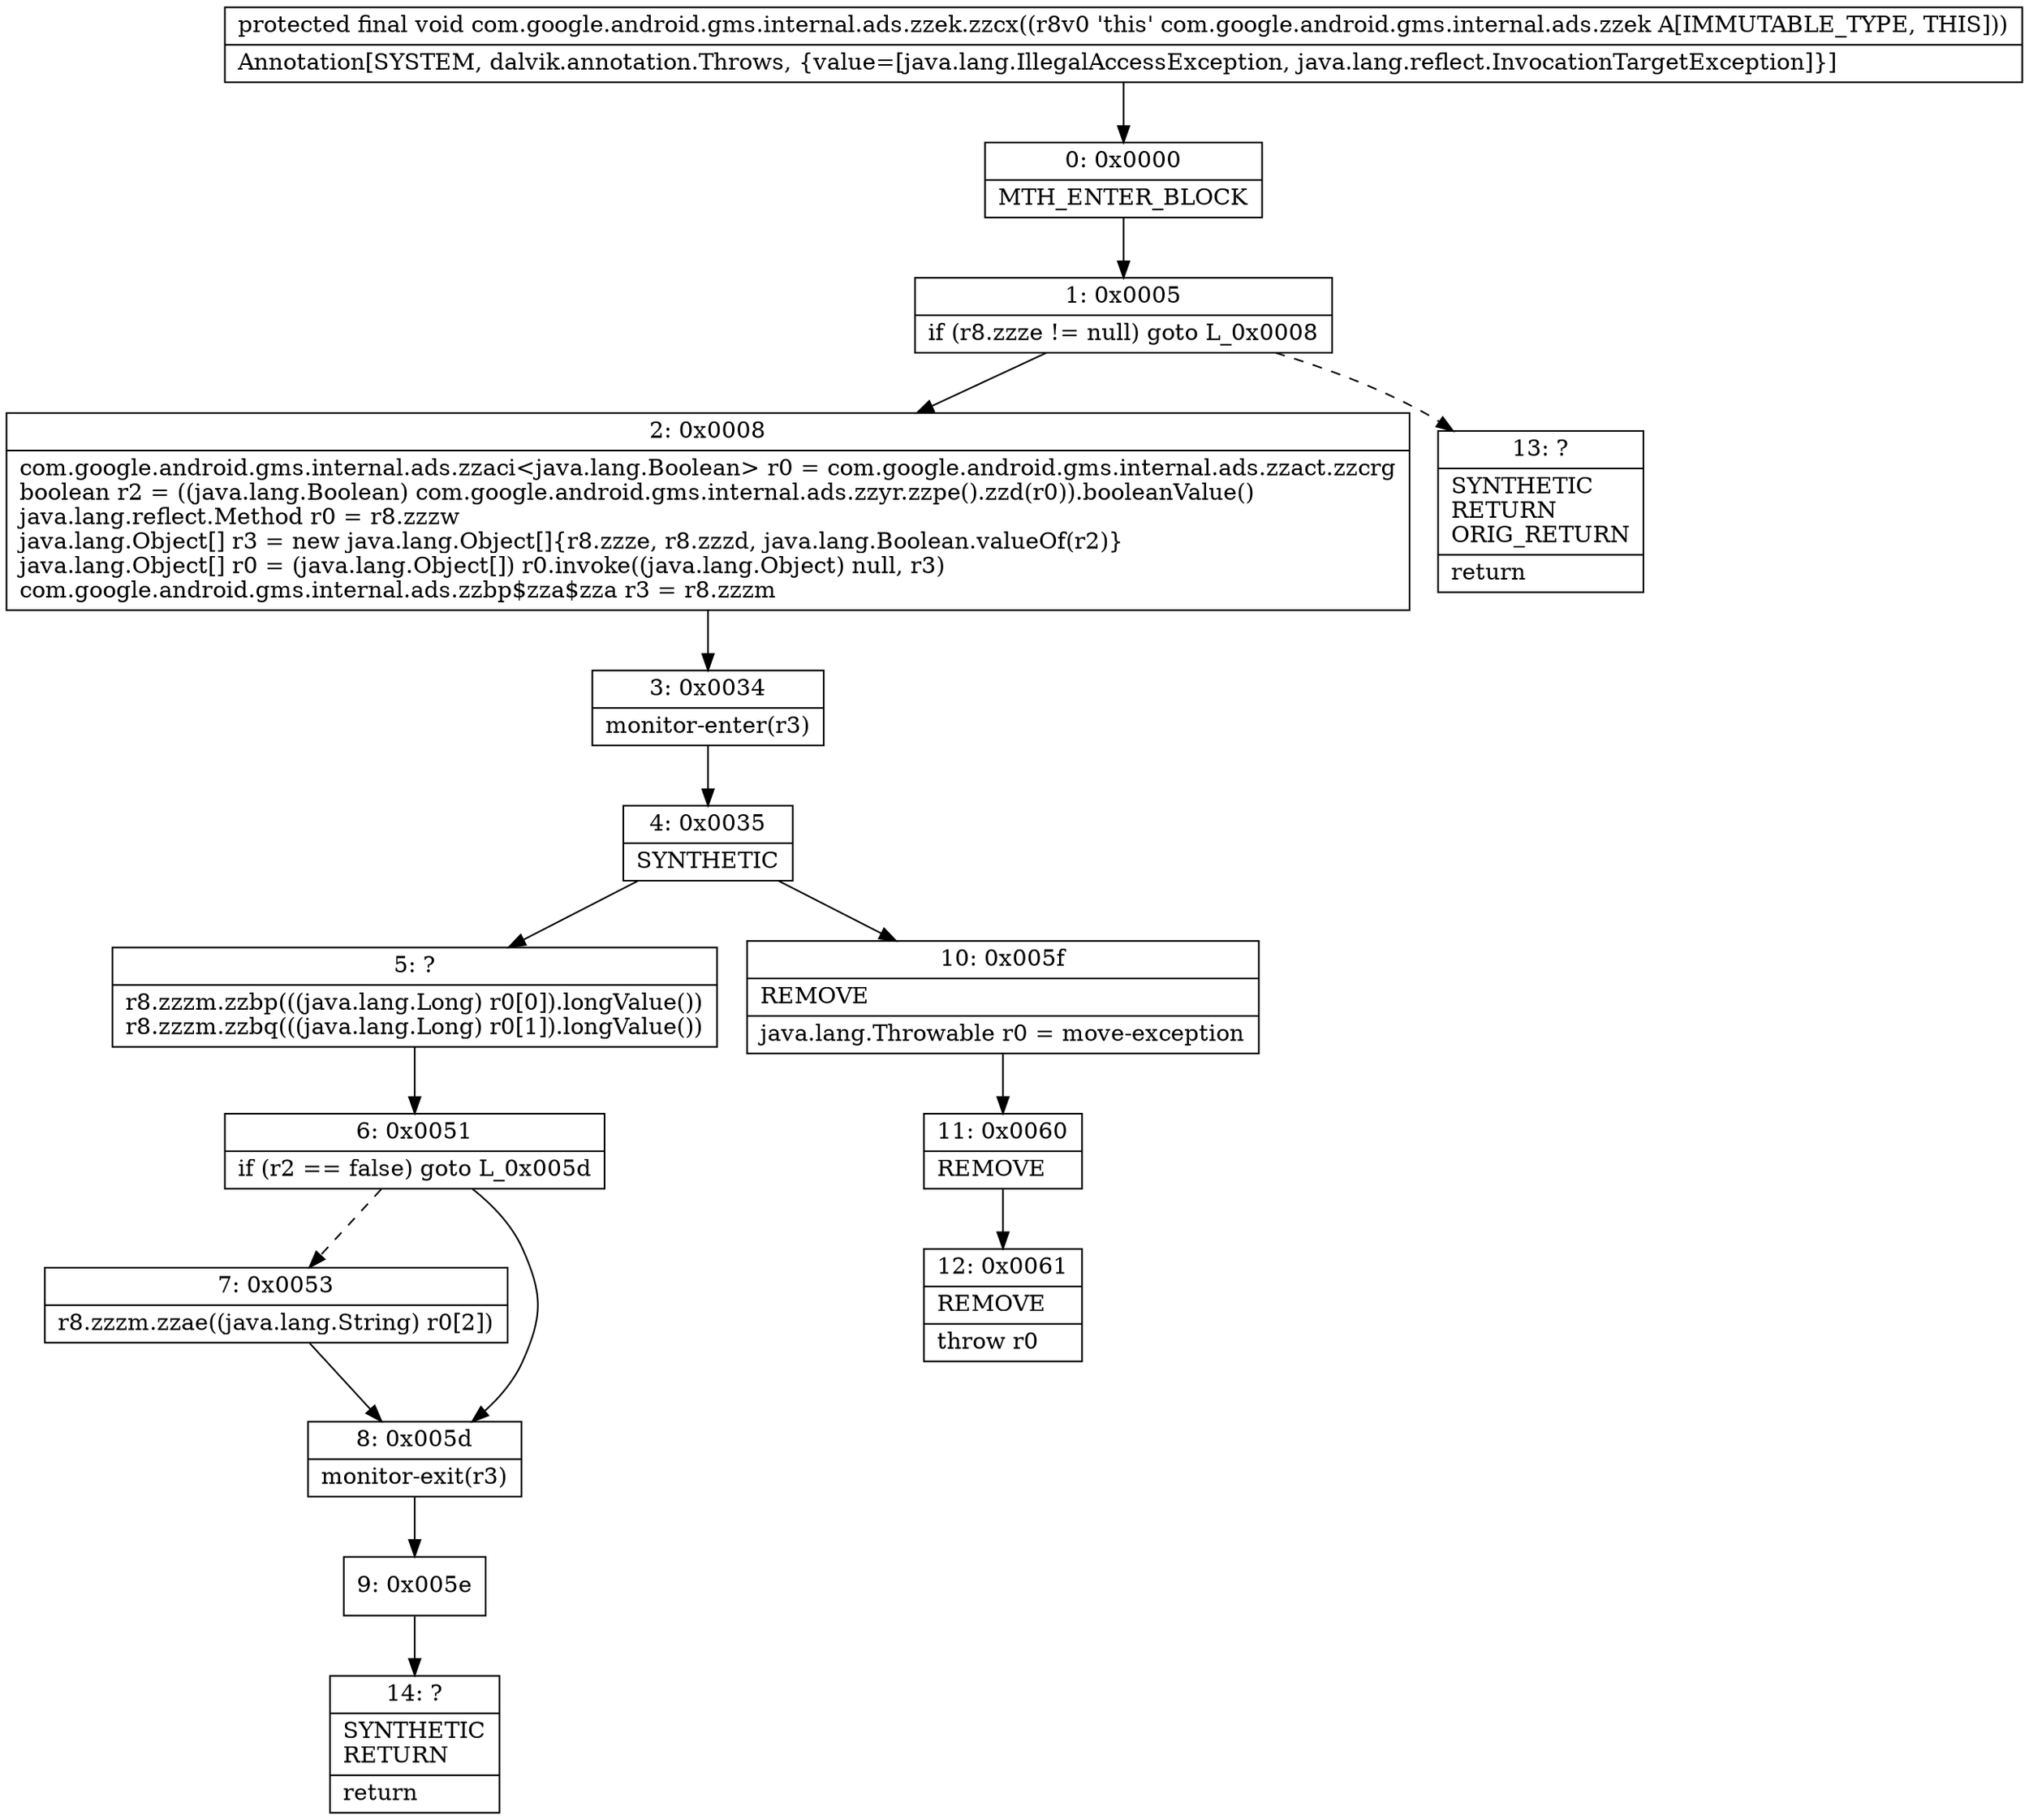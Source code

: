digraph "CFG forcom.google.android.gms.internal.ads.zzek.zzcx()V" {
Node_0 [shape=record,label="{0\:\ 0x0000|MTH_ENTER_BLOCK\l}"];
Node_1 [shape=record,label="{1\:\ 0x0005|if (r8.zzze != null) goto L_0x0008\l}"];
Node_2 [shape=record,label="{2\:\ 0x0008|com.google.android.gms.internal.ads.zzaci\<java.lang.Boolean\> r0 = com.google.android.gms.internal.ads.zzact.zzcrg\lboolean r2 = ((java.lang.Boolean) com.google.android.gms.internal.ads.zzyr.zzpe().zzd(r0)).booleanValue()\ljava.lang.reflect.Method r0 = r8.zzzw\ljava.lang.Object[] r3 = new java.lang.Object[]\{r8.zzze, r8.zzzd, java.lang.Boolean.valueOf(r2)\}\ljava.lang.Object[] r0 = (java.lang.Object[]) r0.invoke((java.lang.Object) null, r3)\lcom.google.android.gms.internal.ads.zzbp$zza$zza r3 = r8.zzzm\l}"];
Node_3 [shape=record,label="{3\:\ 0x0034|monitor\-enter(r3)\l}"];
Node_4 [shape=record,label="{4\:\ 0x0035|SYNTHETIC\l}"];
Node_5 [shape=record,label="{5\:\ ?|r8.zzzm.zzbp(((java.lang.Long) r0[0]).longValue())\lr8.zzzm.zzbq(((java.lang.Long) r0[1]).longValue())\l}"];
Node_6 [shape=record,label="{6\:\ 0x0051|if (r2 == false) goto L_0x005d\l}"];
Node_7 [shape=record,label="{7\:\ 0x0053|r8.zzzm.zzae((java.lang.String) r0[2])\l}"];
Node_8 [shape=record,label="{8\:\ 0x005d|monitor\-exit(r3)\l}"];
Node_9 [shape=record,label="{9\:\ 0x005e}"];
Node_10 [shape=record,label="{10\:\ 0x005f|REMOVE\l|java.lang.Throwable r0 = move\-exception\l}"];
Node_11 [shape=record,label="{11\:\ 0x0060|REMOVE\l}"];
Node_12 [shape=record,label="{12\:\ 0x0061|REMOVE\l|throw r0\l}"];
Node_13 [shape=record,label="{13\:\ ?|SYNTHETIC\lRETURN\lORIG_RETURN\l|return\l}"];
Node_14 [shape=record,label="{14\:\ ?|SYNTHETIC\lRETURN\l|return\l}"];
MethodNode[shape=record,label="{protected final void com.google.android.gms.internal.ads.zzek.zzcx((r8v0 'this' com.google.android.gms.internal.ads.zzek A[IMMUTABLE_TYPE, THIS]))  | Annotation[SYSTEM, dalvik.annotation.Throws, \{value=[java.lang.IllegalAccessException, java.lang.reflect.InvocationTargetException]\}]\l}"];
MethodNode -> Node_0;
Node_0 -> Node_1;
Node_1 -> Node_2;
Node_1 -> Node_13[style=dashed];
Node_2 -> Node_3;
Node_3 -> Node_4;
Node_4 -> Node_5;
Node_4 -> Node_10;
Node_5 -> Node_6;
Node_6 -> Node_7[style=dashed];
Node_6 -> Node_8;
Node_7 -> Node_8;
Node_8 -> Node_9;
Node_9 -> Node_14;
Node_10 -> Node_11;
Node_11 -> Node_12;
}

